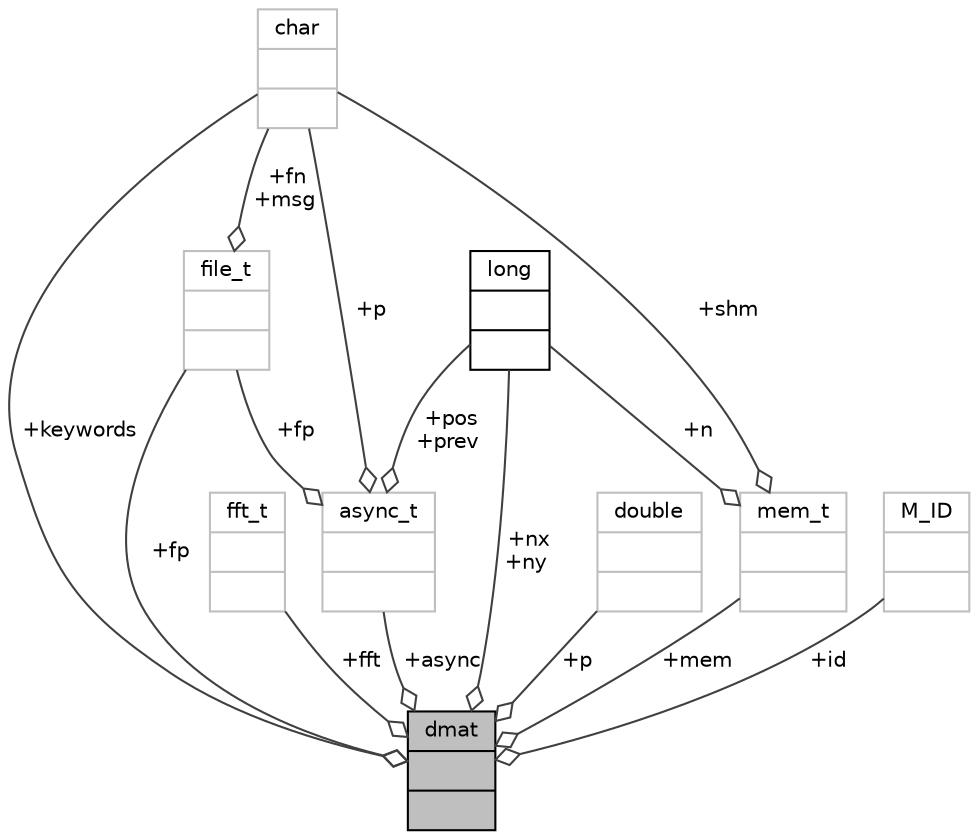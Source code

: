 digraph "dmat"
{
 // INTERACTIVE_SVG=YES
  bgcolor="transparent";
  edge [fontname="Helvetica",fontsize="10",labelfontname="Helvetica",labelfontsize="10"];
  node [fontname="Helvetica",fontsize="10",shape=record];
  Node29 [label="{dmat\n||}",height=0.2,width=0.4,color="black", fillcolor="grey75", style="filled", fontcolor="black"];
  Node30 -> Node29 [color="grey25",fontsize="10",style="solid",label=" +fp" ,arrowhead="odiamond",fontname="Helvetica"];
  Node30 [label="{file_t\n||}",height=0.2,width=0.4,color="grey75"];
  Node31 -> Node30 [color="grey25",fontsize="10",style="solid",label=" +fn\n+msg" ,arrowhead="odiamond",fontname="Helvetica"];
  Node31 [label="{char\n||}",height=0.2,width=0.4,color="grey75"];
  Node34 -> Node29 [color="grey25",fontsize="10",style="solid",label=" +fft" ,arrowhead="odiamond",fontname="Helvetica"];
  Node34 [label="{fft_t\n||}",height=0.2,width=0.4,color="grey75"];
  Node37 -> Node29 [color="grey25",fontsize="10",style="solid",label=" +mem" ,arrowhead="odiamond",fontname="Helvetica"];
  Node37 [label="{mem_t\n||}",height=0.2,width=0.4,color="grey75"];
  Node31 -> Node37 [color="grey25",fontsize="10",style="solid",label=" +shm" ,arrowhead="odiamond",fontname="Helvetica"];
  Node38 -> Node37 [color="grey25",fontsize="10",style="solid",label=" +n" ,arrowhead="odiamond",fontname="Helvetica"];
  Node38 [label="{long\n||}",height=0.2,width=0.4,color="black",URL="$classlong.html"];
  Node39 -> Node29 [color="grey25",fontsize="10",style="solid",label=" +p" ,arrowhead="odiamond",fontname="Helvetica"];
  Node39 [label="{double\n||}",height=0.2,width=0.4,color="grey75"];
  Node31 -> Node29 [color="grey25",fontsize="10",style="solid",label=" +keywords" ,arrowhead="odiamond",fontname="Helvetica"];
  Node40 -> Node29 [color="grey25",fontsize="10",style="solid",label=" +async" ,arrowhead="odiamond",fontname="Helvetica"];
  Node40 [label="{async_t\n||}",height=0.2,width=0.4,color="grey75"];
  Node30 -> Node40 [color="grey25",fontsize="10",style="solid",label=" +fp" ,arrowhead="odiamond",fontname="Helvetica"];
  Node31 -> Node40 [color="grey25",fontsize="10",style="solid",label=" +p" ,arrowhead="odiamond",fontname="Helvetica"];
  Node38 -> Node40 [color="grey25",fontsize="10",style="solid",label=" +pos\n+prev" ,arrowhead="odiamond",fontname="Helvetica"];
  Node38 -> Node29 [color="grey25",fontsize="10",style="solid",label=" +nx\n+ny" ,arrowhead="odiamond",fontname="Helvetica"];
  Node41 -> Node29 [color="grey25",fontsize="10",style="solid",label=" +id" ,arrowhead="odiamond",fontname="Helvetica"];
  Node41 [label="{M_ID\n||}",height=0.2,width=0.4,color="grey75"];
}
